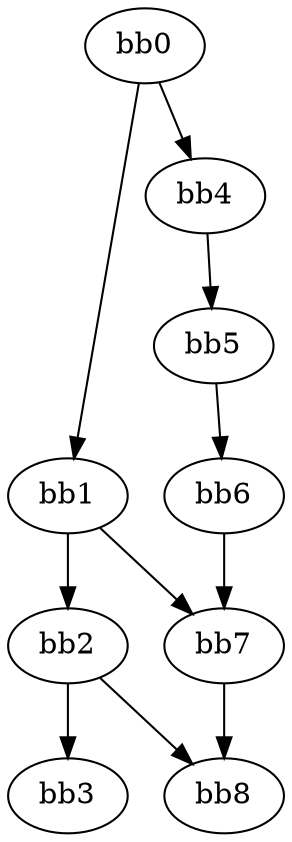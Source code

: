 digraph {
    0 [ label = "bb0\l" ]
    1 [ label = "bb1\l" ]
    2 [ label = "bb2\l" ]
    3 [ label = "bb3\l" ]
    4 [ label = "bb4\l" ]
    5 [ label = "bb5\l" ]
    6 [ label = "bb6\l" ]
    7 [ label = "bb7\l" ]
    8 [ label = "bb8\l" ]
    0 -> 1 [ ]
    0 -> 4 [ ]
    1 -> 2 [ ]
    1 -> 7 [ ]
    2 -> 3 [ ]
    2 -> 8 [ ]
    4 -> 5 [ ]
    5 -> 6 [ ]
    6 -> 7 [ ]
    7 -> 8 [ ]
}

